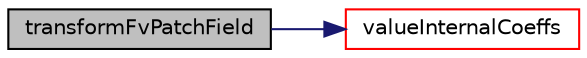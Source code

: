 digraph "transformFvPatchField"
{
  bgcolor="transparent";
  edge [fontname="Helvetica",fontsize="10",labelfontname="Helvetica",labelfontsize="10"];
  node [fontname="Helvetica",fontsize="10",shape=record];
  rankdir="LR";
  Node12 [label="transformFvPatchField",height=0.2,width=0.4,color="black", fillcolor="grey75", style="filled", fontcolor="black"];
  Node12 -> Node13 [color="midnightblue",fontsize="10",style="solid",fontname="Helvetica"];
  Node13 [label="valueInternalCoeffs",height=0.2,width=0.4,color="red",URL="$a22793.html#a541ce5c2450b431429d4b4833b66761f",tooltip="Return the matrix diagonal coefficients corresponding to the. "];
}
